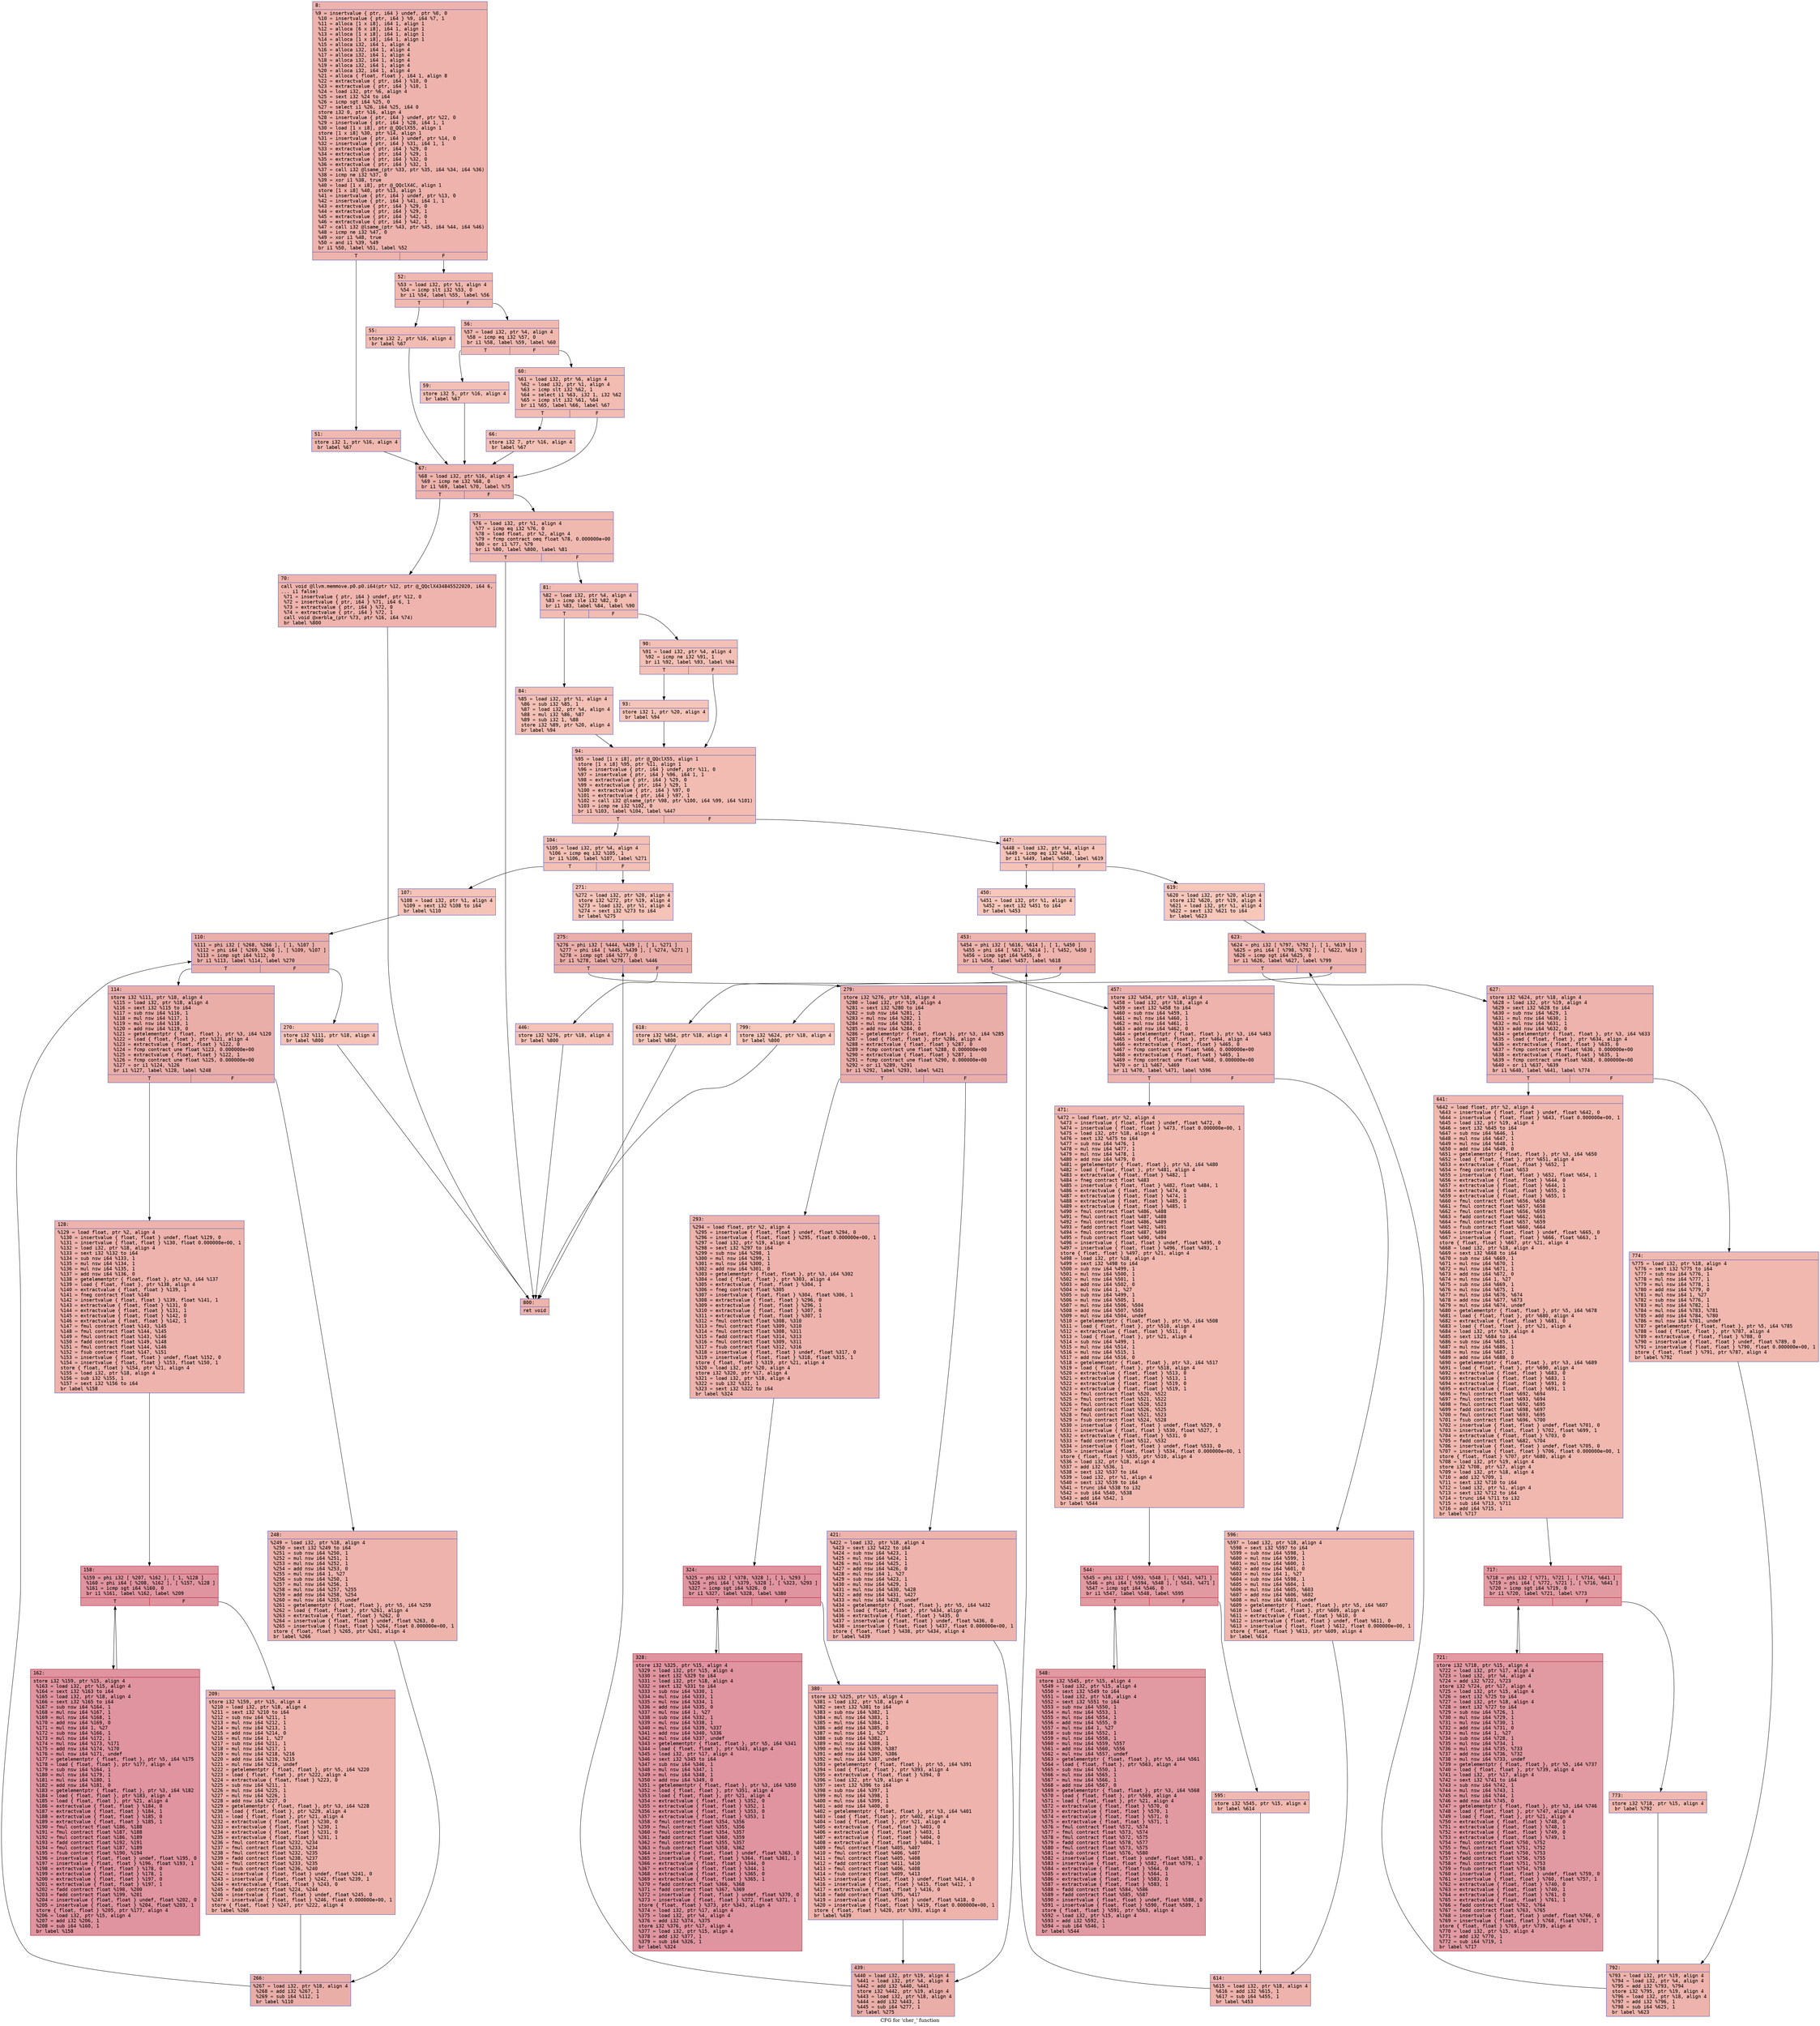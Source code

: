 digraph "CFG for 'cher_' function" {
	label="CFG for 'cher_' function";

	Node0x55ee0fc4d0d0 [shape=record,color="#3d50c3ff", style=filled, fillcolor="#d6524470" fontname="Courier",label="{8:\l|  %9 = insertvalue \{ ptr, i64 \} undef, ptr %0, 0\l  %10 = insertvalue \{ ptr, i64 \} %9, i64 %7, 1\l  %11 = alloca [1 x i8], i64 1, align 1\l  %12 = alloca [6 x i8], i64 1, align 1\l  %13 = alloca [1 x i8], i64 1, align 1\l  %14 = alloca [1 x i8], i64 1, align 1\l  %15 = alloca i32, i64 1, align 4\l  %16 = alloca i32, i64 1, align 4\l  %17 = alloca i32, i64 1, align 4\l  %18 = alloca i32, i64 1, align 4\l  %19 = alloca i32, i64 1, align 4\l  %20 = alloca i32, i64 1, align 4\l  %21 = alloca \{ float, float \}, i64 1, align 8\l  %22 = extractvalue \{ ptr, i64 \} %10, 0\l  %23 = extractvalue \{ ptr, i64 \} %10, 1\l  %24 = load i32, ptr %6, align 4\l  %25 = sext i32 %24 to i64\l  %26 = icmp sgt i64 %25, 0\l  %27 = select i1 %26, i64 %25, i64 0\l  store i32 0, ptr %16, align 4\l  %28 = insertvalue \{ ptr, i64 \} undef, ptr %22, 0\l  %29 = insertvalue \{ ptr, i64 \} %28, i64 1, 1\l  %30 = load [1 x i8], ptr @_QQclX55, align 1\l  store [1 x i8] %30, ptr %14, align 1\l  %31 = insertvalue \{ ptr, i64 \} undef, ptr %14, 0\l  %32 = insertvalue \{ ptr, i64 \} %31, i64 1, 1\l  %33 = extractvalue \{ ptr, i64 \} %29, 0\l  %34 = extractvalue \{ ptr, i64 \} %29, 1\l  %35 = extractvalue \{ ptr, i64 \} %32, 0\l  %36 = extractvalue \{ ptr, i64 \} %32, 1\l  %37 = call i32 @lsame_(ptr %33, ptr %35, i64 %34, i64 %36)\l  %38 = icmp ne i32 %37, 0\l  %39 = xor i1 %38, true\l  %40 = load [1 x i8], ptr @_QQclX4C, align 1\l  store [1 x i8] %40, ptr %13, align 1\l  %41 = insertvalue \{ ptr, i64 \} undef, ptr %13, 0\l  %42 = insertvalue \{ ptr, i64 \} %41, i64 1, 1\l  %43 = extractvalue \{ ptr, i64 \} %29, 0\l  %44 = extractvalue \{ ptr, i64 \} %29, 1\l  %45 = extractvalue \{ ptr, i64 \} %42, 0\l  %46 = extractvalue \{ ptr, i64 \} %42, 1\l  %47 = call i32 @lsame_(ptr %43, ptr %45, i64 %44, i64 %46)\l  %48 = icmp ne i32 %47, 0\l  %49 = xor i1 %48, true\l  %50 = and i1 %39, %49\l  br i1 %50, label %51, label %52\l|{<s0>T|<s1>F}}"];
	Node0x55ee0fc4d0d0:s0 -> Node0x55ee0fc4f610[tooltip="8 -> 51\nProbability 50.00%" ];
	Node0x55ee0fc4d0d0:s1 -> Node0x55ee0fc4f660[tooltip="8 -> 52\nProbability 50.00%" ];
	Node0x55ee0fc4f610 [shape=record,color="#3d50c3ff", style=filled, fillcolor="#dc5d4a70" fontname="Courier",label="{51:\l|  store i32 1, ptr %16, align 4\l  br label %67\l}"];
	Node0x55ee0fc4f610 -> Node0x55ee0fc4f800[tooltip="51 -> 67\nProbability 100.00%" ];
	Node0x55ee0fc4f660 [shape=record,color="#3d50c3ff", style=filled, fillcolor="#dc5d4a70" fontname="Courier",label="{52:\l|  %53 = load i32, ptr %1, align 4\l  %54 = icmp slt i32 %53, 0\l  br i1 %54, label %55, label %56\l|{<s0>T|<s1>F}}"];
	Node0x55ee0fc4f660:s0 -> Node0x55ee0fc4f9d0[tooltip="52 -> 55\nProbability 37.50%" ];
	Node0x55ee0fc4f660:s1 -> Node0x55ee0fc4fa20[tooltip="52 -> 56\nProbability 62.50%" ];
	Node0x55ee0fc4f9d0 [shape=record,color="#3d50c3ff", style=filled, fillcolor="#e1675170" fontname="Courier",label="{55:\l|  store i32 2, ptr %16, align 4\l  br label %67\l}"];
	Node0x55ee0fc4f9d0 -> Node0x55ee0fc4f800[tooltip="55 -> 67\nProbability 100.00%" ];
	Node0x55ee0fc4fa20 [shape=record,color="#3d50c3ff", style=filled, fillcolor="#de614d70" fontname="Courier",label="{56:\l|  %57 = load i32, ptr %4, align 4\l  %58 = icmp eq i32 %57, 0\l  br i1 %58, label %59, label %60\l|{<s0>T|<s1>F}}"];
	Node0x55ee0fc4fa20:s0 -> Node0x55ee0fc4fd40[tooltip="56 -> 59\nProbability 37.50%" ];
	Node0x55ee0fc4fa20:s1 -> Node0x55ee0fc4fd90[tooltip="56 -> 60\nProbability 62.50%" ];
	Node0x55ee0fc4fd40 [shape=record,color="#3d50c3ff", style=filled, fillcolor="#e5705870" fontname="Courier",label="{59:\l|  store i32 5, ptr %16, align 4\l  br label %67\l}"];
	Node0x55ee0fc4fd40 -> Node0x55ee0fc4f800[tooltip="59 -> 67\nProbability 100.00%" ];
	Node0x55ee0fc4fd90 [shape=record,color="#3d50c3ff", style=filled, fillcolor="#e1675170" fontname="Courier",label="{60:\l|  %61 = load i32, ptr %6, align 4\l  %62 = load i32, ptr %1, align 4\l  %63 = icmp slt i32 %62, 1\l  %64 = select i1 %63, i32 1, i32 %62\l  %65 = icmp slt i32 %61, %64\l  br i1 %65, label %66, label %67\l|{<s0>T|<s1>F}}"];
	Node0x55ee0fc4fd90:s0 -> Node0x55ee0fc50270[tooltip="60 -> 66\nProbability 50.00%" ];
	Node0x55ee0fc4fd90:s1 -> Node0x55ee0fc4f800[tooltip="60 -> 67\nProbability 50.00%" ];
	Node0x55ee0fc50270 [shape=record,color="#3d50c3ff", style=filled, fillcolor="#e5705870" fontname="Courier",label="{66:\l|  store i32 7, ptr %16, align 4\l  br label %67\l}"];
	Node0x55ee0fc50270 -> Node0x55ee0fc4f800[tooltip="66 -> 67\nProbability 100.00%" ];
	Node0x55ee0fc4f800 [shape=record,color="#3d50c3ff", style=filled, fillcolor="#d6524470" fontname="Courier",label="{67:\l|  %68 = load i32, ptr %16, align 4\l  %69 = icmp ne i32 %68, 0\l  br i1 %69, label %70, label %75\l|{<s0>T|<s1>F}}"];
	Node0x55ee0fc4f800:s0 -> Node0x55ee0fc50590[tooltip="67 -> 70\nProbability 62.50%" ];
	Node0x55ee0fc4f800:s1 -> Node0x55ee0fc505e0[tooltip="67 -> 75\nProbability 37.50%" ];
	Node0x55ee0fc50590 [shape=record,color="#3d50c3ff", style=filled, fillcolor="#d8564670" fontname="Courier",label="{70:\l|  call void @llvm.memmove.p0.p0.i64(ptr %12, ptr @_QQclX434845522020, i64 6,\l... i1 false)\l  %71 = insertvalue \{ ptr, i64 \} undef, ptr %12, 0\l  %72 = insertvalue \{ ptr, i64 \} %71, i64 6, 1\l  %73 = extractvalue \{ ptr, i64 \} %72, 0\l  %74 = extractvalue \{ ptr, i64 \} %72, 1\l  call void @xerbla_(ptr %73, ptr %16, i64 %74)\l  br label %800\l}"];
	Node0x55ee0fc50590 -> Node0x55ee0fc50be0[tooltip="70 -> 800\nProbability 100.00%" ];
	Node0x55ee0fc505e0 [shape=record,color="#3d50c3ff", style=filled, fillcolor="#de614d70" fontname="Courier",label="{75:\l|  %76 = load i32, ptr %1, align 4\l  %77 = icmp eq i32 %76, 0\l  %78 = load float, ptr %2, align 4\l  %79 = fcmp contract oeq float %78, 0.000000e+00\l  %80 = or i1 %77, %79\l  br i1 %80, label %800, label %81\l|{<s0>T|<s1>F}}"];
	Node0x55ee0fc505e0:s0 -> Node0x55ee0fc50be0[tooltip="75 -> 800\nProbability 50.00%" ];
	Node0x55ee0fc505e0:s1 -> Node0x55ee0fc50f50[tooltip="75 -> 81\nProbability 50.00%" ];
	Node0x55ee0fc50f50 [shape=record,color="#3d50c3ff", style=filled, fillcolor="#e1675170" fontname="Courier",label="{81:\l|  %82 = load i32, ptr %4, align 4\l  %83 = icmp sle i32 %82, 0\l  br i1 %83, label %84, label %90\l|{<s0>T|<s1>F}}"];
	Node0x55ee0fc50f50:s0 -> Node0x55ee0fc51160[tooltip="81 -> 84\nProbability 50.00%" ];
	Node0x55ee0fc50f50:s1 -> Node0x55ee0fc511b0[tooltip="81 -> 90\nProbability 50.00%" ];
	Node0x55ee0fc51160 [shape=record,color="#3d50c3ff", style=filled, fillcolor="#e5705870" fontname="Courier",label="{84:\l|  %85 = load i32, ptr %1, align 4\l  %86 = sub i32 %85, 1\l  %87 = load i32, ptr %4, align 4\l  %88 = mul i32 %86, %87\l  %89 = sub i32 1, %88\l  store i32 %89, ptr %20, align 4\l  br label %94\l}"];
	Node0x55ee0fc51160 -> Node0x55ee0fc51600[tooltip="84 -> 94\nProbability 100.00%" ];
	Node0x55ee0fc511b0 [shape=record,color="#3d50c3ff", style=filled, fillcolor="#e5705870" fontname="Courier",label="{90:\l|  %91 = load i32, ptr %4, align 4\l  %92 = icmp ne i32 %91, 1\l  br i1 %92, label %93, label %94\l|{<s0>T|<s1>F}}"];
	Node0x55ee0fc511b0:s0 -> Node0x55ee0fc517d0[tooltip="90 -> 93\nProbability 50.00%" ];
	Node0x55ee0fc511b0:s1 -> Node0x55ee0fc51600[tooltip="90 -> 94\nProbability 50.00%" ];
	Node0x55ee0fc517d0 [shape=record,color="#3d50c3ff", style=filled, fillcolor="#e97a5f70" fontname="Courier",label="{93:\l|  store i32 1, ptr %20, align 4\l  br label %94\l}"];
	Node0x55ee0fc517d0 -> Node0x55ee0fc51600[tooltip="93 -> 94\nProbability 100.00%" ];
	Node0x55ee0fc51600 [shape=record,color="#3d50c3ff", style=filled, fillcolor="#e1675170" fontname="Courier",label="{94:\l|  %95 = load [1 x i8], ptr @_QQclX55, align 1\l  store [1 x i8] %95, ptr %11, align 1\l  %96 = insertvalue \{ ptr, i64 \} undef, ptr %11, 0\l  %97 = insertvalue \{ ptr, i64 \} %96, i64 1, 1\l  %98 = extractvalue \{ ptr, i64 \} %29, 0\l  %99 = extractvalue \{ ptr, i64 \} %29, 1\l  %100 = extractvalue \{ ptr, i64 \} %97, 0\l  %101 = extractvalue \{ ptr, i64 \} %97, 1\l  %102 = call i32 @lsame_(ptr %98, ptr %100, i64 %99, i64 %101)\l  %103 = icmp ne i32 %102, 0\l  br i1 %103, label %104, label %447\l|{<s0>T|<s1>F}}"];
	Node0x55ee0fc51600:s0 -> Node0x55ee0fc4f270[tooltip="94 -> 104\nProbability 62.50%" ];
	Node0x55ee0fc51600:s1 -> Node0x55ee0fc4f2c0[tooltip="94 -> 447\nProbability 37.50%" ];
	Node0x55ee0fc4f270 [shape=record,color="#3d50c3ff", style=filled, fillcolor="#e5705870" fontname="Courier",label="{104:\l|  %105 = load i32, ptr %4, align 4\l  %106 = icmp eq i32 %105, 1\l  br i1 %106, label %107, label %271\l|{<s0>T|<s1>F}}"];
	Node0x55ee0fc4f270:s0 -> Node0x55ee0fc52b00[tooltip="104 -> 107\nProbability 50.00%" ];
	Node0x55ee0fc4f270:s1 -> Node0x55ee0fc52b50[tooltip="104 -> 271\nProbability 50.00%" ];
	Node0x55ee0fc52b00 [shape=record,color="#3d50c3ff", style=filled, fillcolor="#e8765c70" fontname="Courier",label="{107:\l|  %108 = load i32, ptr %1, align 4\l  %109 = sext i32 %108 to i64\l  br label %110\l}"];
	Node0x55ee0fc52b00 -> Node0x55ee0fc52d40[tooltip="107 -> 110\nProbability 100.00%" ];
	Node0x55ee0fc52d40 [shape=record,color="#3d50c3ff", style=filled, fillcolor="#d0473d70" fontname="Courier",label="{110:\l|  %111 = phi i32 [ %268, %266 ], [ 1, %107 ]\l  %112 = phi i64 [ %269, %266 ], [ %109, %107 ]\l  %113 = icmp sgt i64 %112, 0\l  br i1 %113, label %114, label %270\l|{<s0>T|<s1>F}}"];
	Node0x55ee0fc52d40:s0 -> Node0x55ee0fc53060[tooltip="110 -> 114\nProbability 96.88%" ];
	Node0x55ee0fc52d40:s1 -> Node0x55ee0fc530b0[tooltip="110 -> 270\nProbability 3.12%" ];
	Node0x55ee0fc53060 [shape=record,color="#3d50c3ff", style=filled, fillcolor="#d0473d70" fontname="Courier",label="{114:\l|  store i32 %111, ptr %18, align 4\l  %115 = load i32, ptr %18, align 4\l  %116 = sext i32 %115 to i64\l  %117 = sub nsw i64 %116, 1\l  %118 = mul nsw i64 %117, 1\l  %119 = mul nsw i64 %118, 1\l  %120 = add nsw i64 %119, 0\l  %121 = getelementptr \{ float, float \}, ptr %3, i64 %120\l  %122 = load \{ float, float \}, ptr %121, align 4\l  %123 = extractvalue \{ float, float \} %122, 0\l  %124 = fcmp contract une float %123, 0.000000e+00\l  %125 = extractvalue \{ float, float \} %122, 1\l  %126 = fcmp contract une float %125, 0.000000e+00\l  %127 = or i1 %124, %126\l  br i1 %127, label %128, label %248\l|{<s0>T|<s1>F}}"];
	Node0x55ee0fc53060:s0 -> Node0x55ee0fc53970[tooltip="114 -> 128\nProbability 50.00%" ];
	Node0x55ee0fc53060:s1 -> Node0x55ee0fc539c0[tooltip="114 -> 248\nProbability 50.00%" ];
	Node0x55ee0fc53970 [shape=record,color="#3d50c3ff", style=filled, fillcolor="#d6524470" fontname="Courier",label="{128:\l|  %129 = load float, ptr %2, align 4\l  %130 = insertvalue \{ float, float \} undef, float %129, 0\l  %131 = insertvalue \{ float, float \} %130, float 0.000000e+00, 1\l  %132 = load i32, ptr %18, align 4\l  %133 = sext i32 %132 to i64\l  %134 = sub nsw i64 %133, 1\l  %135 = mul nsw i64 %134, 1\l  %136 = mul nsw i64 %135, 1\l  %137 = add nsw i64 %136, 0\l  %138 = getelementptr \{ float, float \}, ptr %3, i64 %137\l  %139 = load \{ float, float \}, ptr %138, align 4\l  %140 = extractvalue \{ float, float \} %139, 1\l  %141 = fneg contract float %140\l  %142 = insertvalue \{ float, float \} %139, float %141, 1\l  %143 = extractvalue \{ float, float \} %131, 0\l  %144 = extractvalue \{ float, float \} %131, 1\l  %145 = extractvalue \{ float, float \} %142, 0\l  %146 = extractvalue \{ float, float \} %142, 1\l  %147 = fmul contract float %143, %145\l  %148 = fmul contract float %144, %145\l  %149 = fmul contract float %143, %146\l  %150 = fadd contract float %149, %148\l  %151 = fmul contract float %144, %146\l  %152 = fsub contract float %147, %151\l  %153 = insertvalue \{ float, float \} undef, float %152, 0\l  %154 = insertvalue \{ float, float \} %153, float %150, 1\l  store \{ float, float \} %154, ptr %21, align 4\l  %155 = load i32, ptr %18, align 4\l  %156 = sub i32 %155, 1\l  %157 = sext i32 %156 to i64\l  br label %158\l}"];
	Node0x55ee0fc53970 -> Node0x55ee0fc54bc0[tooltip="128 -> 158\nProbability 100.00%" ];
	Node0x55ee0fc54bc0 [shape=record,color="#b70d28ff", style=filled, fillcolor="#b70d2870" fontname="Courier",label="{158:\l|  %159 = phi i32 [ %207, %162 ], [ 1, %128 ]\l  %160 = phi i64 [ %208, %162 ], [ %157, %128 ]\l  %161 = icmp sgt i64 %160, 0\l  br i1 %161, label %162, label %209\l|{<s0>T|<s1>F}}"];
	Node0x55ee0fc54bc0:s0 -> Node0x55ee0fc54c80[tooltip="158 -> 162\nProbability 96.88%" ];
	Node0x55ee0fc54bc0:s1 -> Node0x55ee0fc54ee0[tooltip="158 -> 209\nProbability 3.12%" ];
	Node0x55ee0fc54c80 [shape=record,color="#b70d28ff", style=filled, fillcolor="#b70d2870" fontname="Courier",label="{162:\l|  store i32 %159, ptr %15, align 4\l  %163 = load i32, ptr %15, align 4\l  %164 = sext i32 %163 to i64\l  %165 = load i32, ptr %18, align 4\l  %166 = sext i32 %165 to i64\l  %167 = sub nsw i64 %164, 1\l  %168 = mul nsw i64 %167, 1\l  %169 = mul nsw i64 %168, 1\l  %170 = add nsw i64 %169, 0\l  %171 = mul nsw i64 1, %27\l  %172 = sub nsw i64 %166, 1\l  %173 = mul nsw i64 %172, 1\l  %174 = mul nsw i64 %173, %171\l  %175 = add nsw i64 %174, %170\l  %176 = mul nsw i64 %171, undef\l  %177 = getelementptr \{ float, float \}, ptr %5, i64 %175\l  %178 = load \{ float, float \}, ptr %177, align 4\l  %179 = sub nsw i64 %164, 1\l  %180 = mul nsw i64 %179, 1\l  %181 = mul nsw i64 %180, 1\l  %182 = add nsw i64 %181, 0\l  %183 = getelementptr \{ float, float \}, ptr %3, i64 %182\l  %184 = load \{ float, float \}, ptr %183, align 4\l  %185 = load \{ float, float \}, ptr %21, align 4\l  %186 = extractvalue \{ float, float \} %184, 0\l  %187 = extractvalue \{ float, float \} %184, 1\l  %188 = extractvalue \{ float, float \} %185, 0\l  %189 = extractvalue \{ float, float \} %185, 1\l  %190 = fmul contract float %186, %188\l  %191 = fmul contract float %187, %188\l  %192 = fmul contract float %186, %189\l  %193 = fadd contract float %192, %191\l  %194 = fmul contract float %187, %189\l  %195 = fsub contract float %190, %194\l  %196 = insertvalue \{ float, float \} undef, float %195, 0\l  %197 = insertvalue \{ float, float \} %196, float %193, 1\l  %198 = extractvalue \{ float, float \} %178, 0\l  %199 = extractvalue \{ float, float \} %178, 1\l  %200 = extractvalue \{ float, float \} %197, 0\l  %201 = extractvalue \{ float, float \} %197, 1\l  %202 = fadd contract float %198, %200\l  %203 = fadd contract float %199, %201\l  %204 = insertvalue \{ float, float \} undef, float %202, 0\l  %205 = insertvalue \{ float, float \} %204, float %203, 1\l  store \{ float, float \} %205, ptr %177, align 4\l  %206 = load i32, ptr %15, align 4\l  %207 = add i32 %206, 1\l  %208 = sub i64 %160, 1\l  br label %158\l}"];
	Node0x55ee0fc54c80 -> Node0x55ee0fc54bc0[tooltip="162 -> 158\nProbability 100.00%" ];
	Node0x55ee0fc54ee0 [shape=record,color="#3d50c3ff", style=filled, fillcolor="#d6524470" fontname="Courier",label="{209:\l|  store i32 %159, ptr %15, align 4\l  %210 = load i32, ptr %18, align 4\l  %211 = sext i32 %210 to i64\l  %212 = sub nsw i64 %211, 1\l  %213 = mul nsw i64 %212, 1\l  %214 = mul nsw i64 %213, 1\l  %215 = add nsw i64 %214, 0\l  %216 = mul nsw i64 1, %27\l  %217 = sub nsw i64 %211, 1\l  %218 = mul nsw i64 %217, 1\l  %219 = mul nsw i64 %218, %216\l  %220 = add nsw i64 %219, %215\l  %221 = mul nsw i64 %216, undef\l  %222 = getelementptr \{ float, float \}, ptr %5, i64 %220\l  %223 = load \{ float, float \}, ptr %222, align 4\l  %224 = extractvalue \{ float, float \} %223, 0\l  %225 = sub nsw i64 %211, 1\l  %226 = mul nsw i64 %225, 1\l  %227 = mul nsw i64 %226, 1\l  %228 = add nsw i64 %227, 0\l  %229 = getelementptr \{ float, float \}, ptr %3, i64 %228\l  %230 = load \{ float, float \}, ptr %229, align 4\l  %231 = load \{ float, float \}, ptr %21, align 4\l  %232 = extractvalue \{ float, float \} %230, 0\l  %233 = extractvalue \{ float, float \} %230, 1\l  %234 = extractvalue \{ float, float \} %231, 0\l  %235 = extractvalue \{ float, float \} %231, 1\l  %236 = fmul contract float %232, %234\l  %237 = fmul contract float %233, %234\l  %238 = fmul contract float %232, %235\l  %239 = fadd contract float %238, %237\l  %240 = fmul contract float %233, %235\l  %241 = fsub contract float %236, %240\l  %242 = insertvalue \{ float, float \} undef, float %241, 0\l  %243 = insertvalue \{ float, float \} %242, float %239, 1\l  %244 = extractvalue \{ float, float \} %243, 0\l  %245 = fadd contract float %224, %244\l  %246 = insertvalue \{ float, float \} undef, float %245, 0\l  %247 = insertvalue \{ float, float \} %246, float 0.000000e+00, 1\l  store \{ float, float \} %247, ptr %222, align 4\l  br label %266\l}"];
	Node0x55ee0fc54ee0 -> Node0x55ee0fc52e00[tooltip="209 -> 266\nProbability 100.00%" ];
	Node0x55ee0fc539c0 [shape=record,color="#3d50c3ff", style=filled, fillcolor="#d6524470" fontname="Courier",label="{248:\l|  %249 = load i32, ptr %18, align 4\l  %250 = sext i32 %249 to i64\l  %251 = sub nsw i64 %250, 1\l  %252 = mul nsw i64 %251, 1\l  %253 = mul nsw i64 %252, 1\l  %254 = add nsw i64 %253, 0\l  %255 = mul nsw i64 1, %27\l  %256 = sub nsw i64 %250, 1\l  %257 = mul nsw i64 %256, 1\l  %258 = mul nsw i64 %257, %255\l  %259 = add nsw i64 %258, %254\l  %260 = mul nsw i64 %255, undef\l  %261 = getelementptr \{ float, float \}, ptr %5, i64 %259\l  %262 = load \{ float, float \}, ptr %261, align 4\l  %263 = extractvalue \{ float, float \} %262, 0\l  %264 = insertvalue \{ float, float \} undef, float %263, 0\l  %265 = insertvalue \{ float, float \} %264, float 0.000000e+00, 1\l  store \{ float, float \} %265, ptr %261, align 4\l  br label %266\l}"];
	Node0x55ee0fc539c0 -> Node0x55ee0fc52e00[tooltip="248 -> 266\nProbability 100.00%" ];
	Node0x55ee0fc52e00 [shape=record,color="#3d50c3ff", style=filled, fillcolor="#d0473d70" fontname="Courier",label="{266:\l|  %267 = load i32, ptr %18, align 4\l  %268 = add i32 %267, 1\l  %269 = sub i64 %112, 1\l  br label %110\l}"];
	Node0x55ee0fc52e00 -> Node0x55ee0fc52d40[tooltip="266 -> 110\nProbability 100.00%" ];
	Node0x55ee0fc530b0 [shape=record,color="#3d50c3ff", style=filled, fillcolor="#e8765c70" fontname="Courier",label="{270:\l|  store i32 %111, ptr %18, align 4\l  br label %800\l}"];
	Node0x55ee0fc530b0 -> Node0x55ee0fc50be0[tooltip="270 -> 800\nProbability 100.00%" ];
	Node0x55ee0fc52b50 [shape=record,color="#3d50c3ff", style=filled, fillcolor="#e8765c70" fontname="Courier",label="{271:\l|  %272 = load i32, ptr %20, align 4\l  store i32 %272, ptr %19, align 4\l  %273 = load i32, ptr %1, align 4\l  %274 = sext i32 %273 to i64\l  br label %275\l}"];
	Node0x55ee0fc52b50 -> Node0x55ee0fc5a2b0[tooltip="271 -> 275\nProbability 100.00%" ];
	Node0x55ee0fc5a2b0 [shape=record,color="#3d50c3ff", style=filled, fillcolor="#d0473d70" fontname="Courier",label="{275:\l|  %276 = phi i32 [ %444, %439 ], [ 1, %271 ]\l  %277 = phi i64 [ %445, %439 ], [ %274, %271 ]\l  %278 = icmp sgt i64 %277, 0\l  br i1 %278, label %279, label %446\l|{<s0>T|<s1>F}}"];
	Node0x55ee0fc5a2b0:s0 -> Node0x55ee0fc5a5d0[tooltip="275 -> 279\nProbability 96.88%" ];
	Node0x55ee0fc5a2b0:s1 -> Node0x55ee0fc5a620[tooltip="275 -> 446\nProbability 3.12%" ];
	Node0x55ee0fc5a5d0 [shape=record,color="#3d50c3ff", style=filled, fillcolor="#d0473d70" fontname="Courier",label="{279:\l|  store i32 %276, ptr %18, align 4\l  %280 = load i32, ptr %19, align 4\l  %281 = sext i32 %280 to i64\l  %282 = sub nsw i64 %281, 1\l  %283 = mul nsw i64 %282, 1\l  %284 = mul nsw i64 %283, 1\l  %285 = add nsw i64 %284, 0\l  %286 = getelementptr \{ float, float \}, ptr %3, i64 %285\l  %287 = load \{ float, float \}, ptr %286, align 4\l  %288 = extractvalue \{ float, float \} %287, 0\l  %289 = fcmp contract une float %288, 0.000000e+00\l  %290 = extractvalue \{ float, float \} %287, 1\l  %291 = fcmp contract une float %290, 0.000000e+00\l  %292 = or i1 %289, %291\l  br i1 %292, label %293, label %421\l|{<s0>T|<s1>F}}"];
	Node0x55ee0fc5a5d0:s0 -> Node0x55ee0fc5aee0[tooltip="279 -> 293\nProbability 50.00%" ];
	Node0x55ee0fc5a5d0:s1 -> Node0x55ee0fc5af30[tooltip="279 -> 421\nProbability 50.00%" ];
	Node0x55ee0fc5aee0 [shape=record,color="#3d50c3ff", style=filled, fillcolor="#d6524470" fontname="Courier",label="{293:\l|  %294 = load float, ptr %2, align 4\l  %295 = insertvalue \{ float, float \} undef, float %294, 0\l  %296 = insertvalue \{ float, float \} %295, float 0.000000e+00, 1\l  %297 = load i32, ptr %19, align 4\l  %298 = sext i32 %297 to i64\l  %299 = sub nsw i64 %298, 1\l  %300 = mul nsw i64 %299, 1\l  %301 = mul nsw i64 %300, 1\l  %302 = add nsw i64 %301, 0\l  %303 = getelementptr \{ float, float \}, ptr %3, i64 %302\l  %304 = load \{ float, float \}, ptr %303, align 4\l  %305 = extractvalue \{ float, float \} %304, 1\l  %306 = fneg contract float %305\l  %307 = insertvalue \{ float, float \} %304, float %306, 1\l  %308 = extractvalue \{ float, float \} %296, 0\l  %309 = extractvalue \{ float, float \} %296, 1\l  %310 = extractvalue \{ float, float \} %307, 0\l  %311 = extractvalue \{ float, float \} %307, 1\l  %312 = fmul contract float %308, %310\l  %313 = fmul contract float %309, %310\l  %314 = fmul contract float %308, %311\l  %315 = fadd contract float %314, %313\l  %316 = fmul contract float %309, %311\l  %317 = fsub contract float %312, %316\l  %318 = insertvalue \{ float, float \} undef, float %317, 0\l  %319 = insertvalue \{ float, float \} %318, float %315, 1\l  store \{ float, float \} %319, ptr %21, align 4\l  %320 = load i32, ptr %20, align 4\l  store i32 %320, ptr %17, align 4\l  %321 = load i32, ptr %18, align 4\l  %322 = sub i32 %321, 1\l  %323 = sext i32 %322 to i64\l  br label %324\l}"];
	Node0x55ee0fc5aee0 -> Node0x55ee0fc5c250[tooltip="293 -> 324\nProbability 100.00%" ];
	Node0x55ee0fc5c250 [shape=record,color="#b70d28ff", style=filled, fillcolor="#b70d2870" fontname="Courier",label="{324:\l|  %325 = phi i32 [ %378, %328 ], [ 1, %293 ]\l  %326 = phi i64 [ %379, %328 ], [ %323, %293 ]\l  %327 = icmp sgt i64 %326, 0\l  br i1 %327, label %328, label %380\l|{<s0>T|<s1>F}}"];
	Node0x55ee0fc5c250:s0 -> Node0x55ee0fc5c310[tooltip="324 -> 328\nProbability 96.88%" ];
	Node0x55ee0fc5c250:s1 -> Node0x55ee0fc5c570[tooltip="324 -> 380\nProbability 3.12%" ];
	Node0x55ee0fc5c310 [shape=record,color="#b70d28ff", style=filled, fillcolor="#b70d2870" fontname="Courier",label="{328:\l|  store i32 %325, ptr %15, align 4\l  %329 = load i32, ptr %15, align 4\l  %330 = sext i32 %329 to i64\l  %331 = load i32, ptr %18, align 4\l  %332 = sext i32 %331 to i64\l  %333 = sub nsw i64 %330, 1\l  %334 = mul nsw i64 %333, 1\l  %335 = mul nsw i64 %334, 1\l  %336 = add nsw i64 %335, 0\l  %337 = mul nsw i64 1, %27\l  %338 = sub nsw i64 %332, 1\l  %339 = mul nsw i64 %338, 1\l  %340 = mul nsw i64 %339, %337\l  %341 = add nsw i64 %340, %336\l  %342 = mul nsw i64 %337, undef\l  %343 = getelementptr \{ float, float \}, ptr %5, i64 %341\l  %344 = load \{ float, float \}, ptr %343, align 4\l  %345 = load i32, ptr %17, align 4\l  %346 = sext i32 %345 to i64\l  %347 = sub nsw i64 %346, 1\l  %348 = mul nsw i64 %347, 1\l  %349 = mul nsw i64 %348, 1\l  %350 = add nsw i64 %349, 0\l  %351 = getelementptr \{ float, float \}, ptr %3, i64 %350\l  %352 = load \{ float, float \}, ptr %351, align 4\l  %353 = load \{ float, float \}, ptr %21, align 4\l  %354 = extractvalue \{ float, float \} %352, 0\l  %355 = extractvalue \{ float, float \} %352, 1\l  %356 = extractvalue \{ float, float \} %353, 0\l  %357 = extractvalue \{ float, float \} %353, 1\l  %358 = fmul contract float %354, %356\l  %359 = fmul contract float %355, %356\l  %360 = fmul contract float %354, %357\l  %361 = fadd contract float %360, %359\l  %362 = fmul contract float %355, %357\l  %363 = fsub contract float %358, %362\l  %364 = insertvalue \{ float, float \} undef, float %363, 0\l  %365 = insertvalue \{ float, float \} %364, float %361, 1\l  %366 = extractvalue \{ float, float \} %344, 0\l  %367 = extractvalue \{ float, float \} %344, 1\l  %368 = extractvalue \{ float, float \} %365, 0\l  %369 = extractvalue \{ float, float \} %365, 1\l  %370 = fadd contract float %366, %368\l  %371 = fadd contract float %367, %369\l  %372 = insertvalue \{ float, float \} undef, float %370, 0\l  %373 = insertvalue \{ float, float \} %372, float %371, 1\l  store \{ float, float \} %373, ptr %343, align 4\l  %374 = load i32, ptr %17, align 4\l  %375 = load i32, ptr %4, align 4\l  %376 = add i32 %374, %375\l  store i32 %376, ptr %17, align 4\l  %377 = load i32, ptr %15, align 4\l  %378 = add i32 %377, 1\l  %379 = sub i64 %326, 1\l  br label %324\l}"];
	Node0x55ee0fc5c310 -> Node0x55ee0fc5c250[tooltip="328 -> 324\nProbability 100.00%" ];
	Node0x55ee0fc5c570 [shape=record,color="#3d50c3ff", style=filled, fillcolor="#d6524470" fontname="Courier",label="{380:\l|  store i32 %325, ptr %15, align 4\l  %381 = load i32, ptr %18, align 4\l  %382 = sext i32 %381 to i64\l  %383 = sub nsw i64 %382, 1\l  %384 = mul nsw i64 %383, 1\l  %385 = mul nsw i64 %384, 1\l  %386 = add nsw i64 %385, 0\l  %387 = mul nsw i64 1, %27\l  %388 = sub nsw i64 %382, 1\l  %389 = mul nsw i64 %388, 1\l  %390 = mul nsw i64 %389, %387\l  %391 = add nsw i64 %390, %386\l  %392 = mul nsw i64 %387, undef\l  %393 = getelementptr \{ float, float \}, ptr %5, i64 %391\l  %394 = load \{ float, float \}, ptr %393, align 4\l  %395 = extractvalue \{ float, float \} %394, 0\l  %396 = load i32, ptr %19, align 4\l  %397 = sext i32 %396 to i64\l  %398 = sub nsw i64 %397, 1\l  %399 = mul nsw i64 %398, 1\l  %400 = mul nsw i64 %399, 1\l  %401 = add nsw i64 %400, 0\l  %402 = getelementptr \{ float, float \}, ptr %3, i64 %401\l  %403 = load \{ float, float \}, ptr %402, align 4\l  %404 = load \{ float, float \}, ptr %21, align 4\l  %405 = extractvalue \{ float, float \} %403, 0\l  %406 = extractvalue \{ float, float \} %403, 1\l  %407 = extractvalue \{ float, float \} %404, 0\l  %408 = extractvalue \{ float, float \} %404, 1\l  %409 = fmul contract float %405, %407\l  %410 = fmul contract float %406, %407\l  %411 = fmul contract float %405, %408\l  %412 = fadd contract float %411, %410\l  %413 = fmul contract float %406, %408\l  %414 = fsub contract float %409, %413\l  %415 = insertvalue \{ float, float \} undef, float %414, 0\l  %416 = insertvalue \{ float, float \} %415, float %412, 1\l  %417 = extractvalue \{ float, float \} %416, 0\l  %418 = fadd contract float %395, %417\l  %419 = insertvalue \{ float, float \} undef, float %418, 0\l  %420 = insertvalue \{ float, float \} %419, float 0.000000e+00, 1\l  store \{ float, float \} %420, ptr %393, align 4\l  br label %439\l}"];
	Node0x55ee0fc5c570 -> Node0x55ee0fc5a370[tooltip="380 -> 439\nProbability 100.00%" ];
	Node0x55ee0fc5af30 [shape=record,color="#3d50c3ff", style=filled, fillcolor="#d6524470" fontname="Courier",label="{421:\l|  %422 = load i32, ptr %18, align 4\l  %423 = sext i32 %422 to i64\l  %424 = sub nsw i64 %423, 1\l  %425 = mul nsw i64 %424, 1\l  %426 = mul nsw i64 %425, 1\l  %427 = add nsw i64 %426, 0\l  %428 = mul nsw i64 1, %27\l  %429 = sub nsw i64 %423, 1\l  %430 = mul nsw i64 %429, 1\l  %431 = mul nsw i64 %430, %428\l  %432 = add nsw i64 %431, %427\l  %433 = mul nsw i64 %428, undef\l  %434 = getelementptr \{ float, float \}, ptr %5, i64 %432\l  %435 = load \{ float, float \}, ptr %434, align 4\l  %436 = extractvalue \{ float, float \} %435, 0\l  %437 = insertvalue \{ float, float \} undef, float %436, 0\l  %438 = insertvalue \{ float, float \} %437, float 0.000000e+00, 1\l  store \{ float, float \} %438, ptr %434, align 4\l  br label %439\l}"];
	Node0x55ee0fc5af30 -> Node0x55ee0fc5a370[tooltip="421 -> 439\nProbability 100.00%" ];
	Node0x55ee0fc5a370 [shape=record,color="#3d50c3ff", style=filled, fillcolor="#d0473d70" fontname="Courier",label="{439:\l|  %440 = load i32, ptr %19, align 4\l  %441 = load i32, ptr %4, align 4\l  %442 = add i32 %440, %441\l  store i32 %442, ptr %19, align 4\l  %443 = load i32, ptr %18, align 4\l  %444 = add i32 %443, 1\l  %445 = sub i64 %277, 1\l  br label %275\l}"];
	Node0x55ee0fc5a370 -> Node0x55ee0fc5a2b0[tooltip="439 -> 275\nProbability 100.00%" ];
	Node0x55ee0fc5a620 [shape=record,color="#3d50c3ff", style=filled, fillcolor="#e8765c70" fontname="Courier",label="{446:\l|  store i32 %276, ptr %18, align 4\l  br label %800\l}"];
	Node0x55ee0fc5a620 -> Node0x55ee0fc50be0[tooltip="446 -> 800\nProbability 100.00%" ];
	Node0x55ee0fc4f2c0 [shape=record,color="#3d50c3ff", style=filled, fillcolor="#e8765c70" fontname="Courier",label="{447:\l|  %448 = load i32, ptr %4, align 4\l  %449 = icmp eq i32 %448, 1\l  br i1 %449, label %450, label %619\l|{<s0>T|<s1>F}}"];
	Node0x55ee0fc4f2c0:s0 -> Node0x55ee0fc58020[tooltip="447 -> 450\nProbability 50.00%" ];
	Node0x55ee0fc4f2c0:s1 -> Node0x55ee0fc6f7e0[tooltip="447 -> 619\nProbability 50.00%" ];
	Node0x55ee0fc58020 [shape=record,color="#3d50c3ff", style=filled, fillcolor="#ec7f6370" fontname="Courier",label="{450:\l|  %451 = load i32, ptr %1, align 4\l  %452 = sext i32 %451 to i64\l  br label %453\l}"];
	Node0x55ee0fc58020 -> Node0x55ee0fc6f9d0[tooltip="450 -> 453\nProbability 100.00%" ];
	Node0x55ee0fc6f9d0 [shape=record,color="#3d50c3ff", style=filled, fillcolor="#d6524470" fontname="Courier",label="{453:\l|  %454 = phi i32 [ %616, %614 ], [ 1, %450 ]\l  %455 = phi i64 [ %617, %614 ], [ %452, %450 ]\l  %456 = icmp sgt i64 %455, 0\l  br i1 %456, label %457, label %618\l|{<s0>T|<s1>F}}"];
	Node0x55ee0fc6f9d0:s0 -> Node0x55ee0fc6fcf0[tooltip="453 -> 457\nProbability 96.88%" ];
	Node0x55ee0fc6f9d0:s1 -> Node0x55ee0fc6fd40[tooltip="453 -> 618\nProbability 3.12%" ];
	Node0x55ee0fc6fcf0 [shape=record,color="#3d50c3ff", style=filled, fillcolor="#d6524470" fontname="Courier",label="{457:\l|  store i32 %454, ptr %18, align 4\l  %458 = load i32, ptr %18, align 4\l  %459 = sext i32 %458 to i64\l  %460 = sub nsw i64 %459, 1\l  %461 = mul nsw i64 %460, 1\l  %462 = mul nsw i64 %461, 1\l  %463 = add nsw i64 %462, 0\l  %464 = getelementptr \{ float, float \}, ptr %3, i64 %463\l  %465 = load \{ float, float \}, ptr %464, align 4\l  %466 = extractvalue \{ float, float \} %465, 0\l  %467 = fcmp contract une float %466, 0.000000e+00\l  %468 = extractvalue \{ float, float \} %465, 1\l  %469 = fcmp contract une float %468, 0.000000e+00\l  %470 = or i1 %467, %469\l  br i1 %470, label %471, label %596\l|{<s0>T|<s1>F}}"];
	Node0x55ee0fc6fcf0:s0 -> Node0x55ee0fc70600[tooltip="457 -> 471\nProbability 50.00%" ];
	Node0x55ee0fc6fcf0:s1 -> Node0x55ee0fc70650[tooltip="457 -> 596\nProbability 50.00%" ];
	Node0x55ee0fc70600 [shape=record,color="#3d50c3ff", style=filled, fillcolor="#dc5d4a70" fontname="Courier",label="{471:\l|  %472 = load float, ptr %2, align 4\l  %473 = insertvalue \{ float, float \} undef, float %472, 0\l  %474 = insertvalue \{ float, float \} %473, float 0.000000e+00, 1\l  %475 = load i32, ptr %18, align 4\l  %476 = sext i32 %475 to i64\l  %477 = sub nsw i64 %476, 1\l  %478 = mul nsw i64 %477, 1\l  %479 = mul nsw i64 %478, 1\l  %480 = add nsw i64 %479, 0\l  %481 = getelementptr \{ float, float \}, ptr %3, i64 %480\l  %482 = load \{ float, float \}, ptr %481, align 4\l  %483 = extractvalue \{ float, float \} %482, 1\l  %484 = fneg contract float %483\l  %485 = insertvalue \{ float, float \} %482, float %484, 1\l  %486 = extractvalue \{ float, float \} %474, 0\l  %487 = extractvalue \{ float, float \} %474, 1\l  %488 = extractvalue \{ float, float \} %485, 0\l  %489 = extractvalue \{ float, float \} %485, 1\l  %490 = fmul contract float %486, %488\l  %491 = fmul contract float %487, %488\l  %492 = fmul contract float %486, %489\l  %493 = fadd contract float %492, %491\l  %494 = fmul contract float %487, %489\l  %495 = fsub contract float %490, %494\l  %496 = insertvalue \{ float, float \} undef, float %495, 0\l  %497 = insertvalue \{ float, float \} %496, float %493, 1\l  store \{ float, float \} %497, ptr %21, align 4\l  %498 = load i32, ptr %18, align 4\l  %499 = sext i32 %498 to i64\l  %500 = sub nsw i64 %499, 1\l  %501 = mul nsw i64 %500, 1\l  %502 = mul nsw i64 %501, 1\l  %503 = add nsw i64 %502, 0\l  %504 = mul nsw i64 1, %27\l  %505 = sub nsw i64 %499, 1\l  %506 = mul nsw i64 %505, 1\l  %507 = mul nsw i64 %506, %504\l  %508 = add nsw i64 %507, %503\l  %509 = mul nsw i64 %504, undef\l  %510 = getelementptr \{ float, float \}, ptr %5, i64 %508\l  %511 = load \{ float, float \}, ptr %510, align 4\l  %512 = extractvalue \{ float, float \} %511, 0\l  %513 = load \{ float, float \}, ptr %21, align 4\l  %514 = sub nsw i64 %499, 1\l  %515 = mul nsw i64 %514, 1\l  %516 = mul nsw i64 %515, 1\l  %517 = add nsw i64 %516, 0\l  %518 = getelementptr \{ float, float \}, ptr %3, i64 %517\l  %519 = load \{ float, float \}, ptr %518, align 4\l  %520 = extractvalue \{ float, float \} %513, 0\l  %521 = extractvalue \{ float, float \} %513, 1\l  %522 = extractvalue \{ float, float \} %519, 0\l  %523 = extractvalue \{ float, float \} %519, 1\l  %524 = fmul contract float %520, %522\l  %525 = fmul contract float %521, %522\l  %526 = fmul contract float %520, %523\l  %527 = fadd contract float %526, %525\l  %528 = fmul contract float %521, %523\l  %529 = fsub contract float %524, %528\l  %530 = insertvalue \{ float, float \} undef, float %529, 0\l  %531 = insertvalue \{ float, float \} %530, float %527, 1\l  %532 = extractvalue \{ float, float \} %531, 0\l  %533 = fadd contract float %512, %532\l  %534 = insertvalue \{ float, float \} undef, float %533, 0\l  %535 = insertvalue \{ float, float \} %534, float 0.000000e+00, 1\l  store \{ float, float \} %535, ptr %510, align 4\l  %536 = load i32, ptr %18, align 4\l  %537 = add i32 %536, 1\l  %538 = sext i32 %537 to i64\l  %539 = load i32, ptr %1, align 4\l  %540 = sext i32 %539 to i64\l  %541 = trunc i64 %538 to i32\l  %542 = sub i64 %540, %538\l  %543 = add i64 %542, 1\l  br label %544\l}"];
	Node0x55ee0fc70600 -> Node0x55ee0fc73110[tooltip="471 -> 544\nProbability 100.00%" ];
	Node0x55ee0fc73110 [shape=record,color="#b70d28ff", style=filled, fillcolor="#bb1b2c70" fontname="Courier",label="{544:\l|  %545 = phi i32 [ %593, %548 ], [ %541, %471 ]\l  %546 = phi i64 [ %594, %548 ], [ %543, %471 ]\l  %547 = icmp sgt i64 %546, 0\l  br i1 %547, label %548, label %595\l|{<s0>T|<s1>F}}"];
	Node0x55ee0fc73110:s0 -> Node0x55ee0fc731d0[tooltip="544 -> 548\nProbability 96.88%" ];
	Node0x55ee0fc73110:s1 -> Node0x55ee0fc73430[tooltip="544 -> 595\nProbability 3.12%" ];
	Node0x55ee0fc731d0 [shape=record,color="#b70d28ff", style=filled, fillcolor="#bb1b2c70" fontname="Courier",label="{548:\l|  store i32 %545, ptr %15, align 4\l  %549 = load i32, ptr %15, align 4\l  %550 = sext i32 %549 to i64\l  %551 = load i32, ptr %18, align 4\l  %552 = sext i32 %551 to i64\l  %553 = sub nsw i64 %550, 1\l  %554 = mul nsw i64 %553, 1\l  %555 = mul nsw i64 %554, 1\l  %556 = add nsw i64 %555, 0\l  %557 = mul nsw i64 1, %27\l  %558 = sub nsw i64 %552, 1\l  %559 = mul nsw i64 %558, 1\l  %560 = mul nsw i64 %559, %557\l  %561 = add nsw i64 %560, %556\l  %562 = mul nsw i64 %557, undef\l  %563 = getelementptr \{ float, float \}, ptr %5, i64 %561\l  %564 = load \{ float, float \}, ptr %563, align 4\l  %565 = sub nsw i64 %550, 1\l  %566 = mul nsw i64 %565, 1\l  %567 = mul nsw i64 %566, 1\l  %568 = add nsw i64 %567, 0\l  %569 = getelementptr \{ float, float \}, ptr %3, i64 %568\l  %570 = load \{ float, float \}, ptr %569, align 4\l  %571 = load \{ float, float \}, ptr %21, align 4\l  %572 = extractvalue \{ float, float \} %570, 0\l  %573 = extractvalue \{ float, float \} %570, 1\l  %574 = extractvalue \{ float, float \} %571, 0\l  %575 = extractvalue \{ float, float \} %571, 1\l  %576 = fmul contract float %572, %574\l  %577 = fmul contract float %573, %574\l  %578 = fmul contract float %572, %575\l  %579 = fadd contract float %578, %577\l  %580 = fmul contract float %573, %575\l  %581 = fsub contract float %576, %580\l  %582 = insertvalue \{ float, float \} undef, float %581, 0\l  %583 = insertvalue \{ float, float \} %582, float %579, 1\l  %584 = extractvalue \{ float, float \} %564, 0\l  %585 = extractvalue \{ float, float \} %564, 1\l  %586 = extractvalue \{ float, float \} %583, 0\l  %587 = extractvalue \{ float, float \} %583, 1\l  %588 = fadd contract float %584, %586\l  %589 = fadd contract float %585, %587\l  %590 = insertvalue \{ float, float \} undef, float %588, 0\l  %591 = insertvalue \{ float, float \} %590, float %589, 1\l  store \{ float, float \} %591, ptr %563, align 4\l  %592 = load i32, ptr %15, align 4\l  %593 = add i32 %592, 1\l  %594 = sub i64 %546, 1\l  br label %544\l}"];
	Node0x55ee0fc731d0 -> Node0x55ee0fc73110[tooltip="548 -> 544\nProbability 100.00%" ];
	Node0x55ee0fc73430 [shape=record,color="#3d50c3ff", style=filled, fillcolor="#dc5d4a70" fontname="Courier",label="{595:\l|  store i32 %545, ptr %15, align 4\l  br label %614\l}"];
	Node0x55ee0fc73430 -> Node0x55ee0fc6fa90[tooltip="595 -> 614\nProbability 100.00%" ];
	Node0x55ee0fc70650 [shape=record,color="#3d50c3ff", style=filled, fillcolor="#dc5d4a70" fontname="Courier",label="{596:\l|  %597 = load i32, ptr %18, align 4\l  %598 = sext i32 %597 to i64\l  %599 = sub nsw i64 %598, 1\l  %600 = mul nsw i64 %599, 1\l  %601 = mul nsw i64 %600, 1\l  %602 = add nsw i64 %601, 0\l  %603 = mul nsw i64 1, %27\l  %604 = sub nsw i64 %598, 1\l  %605 = mul nsw i64 %604, 1\l  %606 = mul nsw i64 %605, %603\l  %607 = add nsw i64 %606, %602\l  %608 = mul nsw i64 %603, undef\l  %609 = getelementptr \{ float, float \}, ptr %5, i64 %607\l  %610 = load \{ float, float \}, ptr %609, align 4\l  %611 = extractvalue \{ float, float \} %610, 0\l  %612 = insertvalue \{ float, float \} undef, float %611, 0\l  %613 = insertvalue \{ float, float \} %612, float 0.000000e+00, 1\l  store \{ float, float \} %613, ptr %609, align 4\l  br label %614\l}"];
	Node0x55ee0fc70650 -> Node0x55ee0fc6fa90[tooltip="596 -> 614\nProbability 100.00%" ];
	Node0x55ee0fc6fa90 [shape=record,color="#3d50c3ff", style=filled, fillcolor="#d6524470" fontname="Courier",label="{614:\l|  %615 = load i32, ptr %18, align 4\l  %616 = add i32 %615, 1\l  %617 = sub i64 %455, 1\l  br label %453\l}"];
	Node0x55ee0fc6fa90 -> Node0x55ee0fc6f9d0[tooltip="614 -> 453\nProbability 100.00%" ];
	Node0x55ee0fc6fd40 [shape=record,color="#3d50c3ff", style=filled, fillcolor="#ec7f6370" fontname="Courier",label="{618:\l|  store i32 %454, ptr %18, align 4\l  br label %800\l}"];
	Node0x55ee0fc6fd40 -> Node0x55ee0fc50be0[tooltip="618 -> 800\nProbability 100.00%" ];
	Node0x55ee0fc6f7e0 [shape=record,color="#3d50c3ff", style=filled, fillcolor="#ec7f6370" fontname="Courier",label="{619:\l|  %620 = load i32, ptr %20, align 4\l  store i32 %620, ptr %19, align 4\l  %621 = load i32, ptr %1, align 4\l  %622 = sext i32 %621 to i64\l  br label %623\l}"];
	Node0x55ee0fc6f7e0 -> Node0x55ee0fc761b0[tooltip="619 -> 623\nProbability 100.00%" ];
	Node0x55ee0fc761b0 [shape=record,color="#3d50c3ff", style=filled, fillcolor="#d6524470" fontname="Courier",label="{623:\l|  %624 = phi i32 [ %797, %792 ], [ 1, %619 ]\l  %625 = phi i64 [ %798, %792 ], [ %622, %619 ]\l  %626 = icmp sgt i64 %625, 0\l  br i1 %626, label %627, label %799\l|{<s0>T|<s1>F}}"];
	Node0x55ee0fc761b0:s0 -> Node0x55ee0fc764d0[tooltip="623 -> 627\nProbability 96.88%" ];
	Node0x55ee0fc761b0:s1 -> Node0x55ee0fc76520[tooltip="623 -> 799\nProbability 3.12%" ];
	Node0x55ee0fc764d0 [shape=record,color="#3d50c3ff", style=filled, fillcolor="#d6524470" fontname="Courier",label="{627:\l|  store i32 %624, ptr %18, align 4\l  %628 = load i32, ptr %19, align 4\l  %629 = sext i32 %628 to i64\l  %630 = sub nsw i64 %629, 1\l  %631 = mul nsw i64 %630, 1\l  %632 = mul nsw i64 %631, 1\l  %633 = add nsw i64 %632, 0\l  %634 = getelementptr \{ float, float \}, ptr %3, i64 %633\l  %635 = load \{ float, float \}, ptr %634, align 4\l  %636 = extractvalue \{ float, float \} %635, 0\l  %637 = fcmp contract une float %636, 0.000000e+00\l  %638 = extractvalue \{ float, float \} %635, 1\l  %639 = fcmp contract une float %638, 0.000000e+00\l  %640 = or i1 %637, %639\l  br i1 %640, label %641, label %774\l|{<s0>T|<s1>F}}"];
	Node0x55ee0fc764d0:s0 -> Node0x55ee0fc76de0[tooltip="627 -> 641\nProbability 50.00%" ];
	Node0x55ee0fc764d0:s1 -> Node0x55ee0fc76e30[tooltip="627 -> 774\nProbability 50.00%" ];
	Node0x55ee0fc76de0 [shape=record,color="#3d50c3ff", style=filled, fillcolor="#dc5d4a70" fontname="Courier",label="{641:\l|  %642 = load float, ptr %2, align 4\l  %643 = insertvalue \{ float, float \} undef, float %642, 0\l  %644 = insertvalue \{ float, float \} %643, float 0.000000e+00, 1\l  %645 = load i32, ptr %19, align 4\l  %646 = sext i32 %645 to i64\l  %647 = sub nsw i64 %646, 1\l  %648 = mul nsw i64 %647, 1\l  %649 = mul nsw i64 %648, 1\l  %650 = add nsw i64 %649, 0\l  %651 = getelementptr \{ float, float \}, ptr %3, i64 %650\l  %652 = load \{ float, float \}, ptr %651, align 4\l  %653 = extractvalue \{ float, float \} %652, 1\l  %654 = fneg contract float %653\l  %655 = insertvalue \{ float, float \} %652, float %654, 1\l  %656 = extractvalue \{ float, float \} %644, 0\l  %657 = extractvalue \{ float, float \} %644, 1\l  %658 = extractvalue \{ float, float \} %655, 0\l  %659 = extractvalue \{ float, float \} %655, 1\l  %660 = fmul contract float %656, %658\l  %661 = fmul contract float %657, %658\l  %662 = fmul contract float %656, %659\l  %663 = fadd contract float %662, %661\l  %664 = fmul contract float %657, %659\l  %665 = fsub contract float %660, %664\l  %666 = insertvalue \{ float, float \} undef, float %665, 0\l  %667 = insertvalue \{ float, float \} %666, float %663, 1\l  store \{ float, float \} %667, ptr %21, align 4\l  %668 = load i32, ptr %18, align 4\l  %669 = sext i32 %668 to i64\l  %670 = sub nsw i64 %669, 1\l  %671 = mul nsw i64 %670, 1\l  %672 = mul nsw i64 %671, 1\l  %673 = add nsw i64 %672, 0\l  %674 = mul nsw i64 1, %27\l  %675 = sub nsw i64 %669, 1\l  %676 = mul nsw i64 %675, 1\l  %677 = mul nsw i64 %676, %674\l  %678 = add nsw i64 %677, %673\l  %679 = mul nsw i64 %674, undef\l  %680 = getelementptr \{ float, float \}, ptr %5, i64 %678\l  %681 = load \{ float, float \}, ptr %680, align 4\l  %682 = extractvalue \{ float, float \} %681, 0\l  %683 = load \{ float, float \}, ptr %21, align 4\l  %684 = load i32, ptr %19, align 4\l  %685 = sext i32 %684 to i64\l  %686 = sub nsw i64 %685, 1\l  %687 = mul nsw i64 %686, 1\l  %688 = mul nsw i64 %687, 1\l  %689 = add nsw i64 %688, 0\l  %690 = getelementptr \{ float, float \}, ptr %3, i64 %689\l  %691 = load \{ float, float \}, ptr %690, align 4\l  %692 = extractvalue \{ float, float \} %683, 0\l  %693 = extractvalue \{ float, float \} %683, 1\l  %694 = extractvalue \{ float, float \} %691, 0\l  %695 = extractvalue \{ float, float \} %691, 1\l  %696 = fmul contract float %692, %694\l  %697 = fmul contract float %693, %694\l  %698 = fmul contract float %692, %695\l  %699 = fadd contract float %698, %697\l  %700 = fmul contract float %693, %695\l  %701 = fsub contract float %696, %700\l  %702 = insertvalue \{ float, float \} undef, float %701, 0\l  %703 = insertvalue \{ float, float \} %702, float %699, 1\l  %704 = extractvalue \{ float, float \} %703, 0\l  %705 = fadd contract float %682, %704\l  %706 = insertvalue \{ float, float \} undef, float %705, 0\l  %707 = insertvalue \{ float, float \} %706, float 0.000000e+00, 1\l  store \{ float, float \} %707, ptr %680, align 4\l  %708 = load i32, ptr %19, align 4\l  store i32 %708, ptr %17, align 4\l  %709 = load i32, ptr %18, align 4\l  %710 = add i32 %709, 1\l  %711 = sext i32 %710 to i64\l  %712 = load i32, ptr %1, align 4\l  %713 = sext i32 %712 to i64\l  %714 = trunc i64 %711 to i32\l  %715 = sub i64 %713, %711\l  %716 = add i64 %715, 1\l  br label %717\l}"];
	Node0x55ee0fc76de0 -> Node0x55ee0fc79b00[tooltip="641 -> 717\nProbability 100.00%" ];
	Node0x55ee0fc79b00 [shape=record,color="#b70d28ff", style=filled, fillcolor="#bb1b2c70" fontname="Courier",label="{717:\l|  %718 = phi i32 [ %771, %721 ], [ %714, %641 ]\l  %719 = phi i64 [ %772, %721 ], [ %716, %641 ]\l  %720 = icmp sgt i64 %719, 0\l  br i1 %720, label %721, label %773\l|{<s0>T|<s1>F}}"];
	Node0x55ee0fc79b00:s0 -> Node0x55ee0fc79bc0[tooltip="717 -> 721\nProbability 96.88%" ];
	Node0x55ee0fc79b00:s1 -> Node0x55ee0fc79e20[tooltip="717 -> 773\nProbability 3.12%" ];
	Node0x55ee0fc79bc0 [shape=record,color="#b70d28ff", style=filled, fillcolor="#bb1b2c70" fontname="Courier",label="{721:\l|  store i32 %718, ptr %15, align 4\l  %722 = load i32, ptr %17, align 4\l  %723 = load i32, ptr %4, align 4\l  %724 = add i32 %722, %723\l  store i32 %724, ptr %17, align 4\l  %725 = load i32, ptr %15, align 4\l  %726 = sext i32 %725 to i64\l  %727 = load i32, ptr %18, align 4\l  %728 = sext i32 %727 to i64\l  %729 = sub nsw i64 %726, 1\l  %730 = mul nsw i64 %729, 1\l  %731 = mul nsw i64 %730, 1\l  %732 = add nsw i64 %731, 0\l  %733 = mul nsw i64 1, %27\l  %734 = sub nsw i64 %728, 1\l  %735 = mul nsw i64 %734, 1\l  %736 = mul nsw i64 %735, %733\l  %737 = add nsw i64 %736, %732\l  %738 = mul nsw i64 %733, undef\l  %739 = getelementptr \{ float, float \}, ptr %5, i64 %737\l  %740 = load \{ float, float \}, ptr %739, align 4\l  %741 = load i32, ptr %17, align 4\l  %742 = sext i32 %741 to i64\l  %743 = sub nsw i64 %742, 1\l  %744 = mul nsw i64 %743, 1\l  %745 = mul nsw i64 %744, 1\l  %746 = add nsw i64 %745, 0\l  %747 = getelementptr \{ float, float \}, ptr %3, i64 %746\l  %748 = load \{ float, float \}, ptr %747, align 4\l  %749 = load \{ float, float \}, ptr %21, align 4\l  %750 = extractvalue \{ float, float \} %748, 0\l  %751 = extractvalue \{ float, float \} %748, 1\l  %752 = extractvalue \{ float, float \} %749, 0\l  %753 = extractvalue \{ float, float \} %749, 1\l  %754 = fmul contract float %750, %752\l  %755 = fmul contract float %751, %752\l  %756 = fmul contract float %750, %753\l  %757 = fadd contract float %756, %755\l  %758 = fmul contract float %751, %753\l  %759 = fsub contract float %754, %758\l  %760 = insertvalue \{ float, float \} undef, float %759, 0\l  %761 = insertvalue \{ float, float \} %760, float %757, 1\l  %762 = extractvalue \{ float, float \} %740, 0\l  %763 = extractvalue \{ float, float \} %740, 1\l  %764 = extractvalue \{ float, float \} %761, 0\l  %765 = extractvalue \{ float, float \} %761, 1\l  %766 = fadd contract float %762, %764\l  %767 = fadd contract float %763, %765\l  %768 = insertvalue \{ float, float \} undef, float %766, 0\l  %769 = insertvalue \{ float, float \} %768, float %767, 1\l  store \{ float, float \} %769, ptr %739, align 4\l  %770 = load i32, ptr %15, align 4\l  %771 = add i32 %770, 1\l  %772 = sub i64 %719, 1\l  br label %717\l}"];
	Node0x55ee0fc79bc0 -> Node0x55ee0fc79b00[tooltip="721 -> 717\nProbability 100.00%" ];
	Node0x55ee0fc79e20 [shape=record,color="#3d50c3ff", style=filled, fillcolor="#dc5d4a70" fontname="Courier",label="{773:\l|  store i32 %718, ptr %15, align 4\l  br label %792\l}"];
	Node0x55ee0fc79e20 -> Node0x55ee0fc76270[tooltip="773 -> 792\nProbability 100.00%" ];
	Node0x55ee0fc76e30 [shape=record,color="#3d50c3ff", style=filled, fillcolor="#dc5d4a70" fontname="Courier",label="{774:\l|  %775 = load i32, ptr %18, align 4\l  %776 = sext i32 %775 to i64\l  %777 = sub nsw i64 %776, 1\l  %778 = mul nsw i64 %777, 1\l  %779 = mul nsw i64 %778, 1\l  %780 = add nsw i64 %779, 0\l  %781 = mul nsw i64 1, %27\l  %782 = sub nsw i64 %776, 1\l  %783 = mul nsw i64 %782, 1\l  %784 = mul nsw i64 %783, %781\l  %785 = add nsw i64 %784, %780\l  %786 = mul nsw i64 %781, undef\l  %787 = getelementptr \{ float, float \}, ptr %5, i64 %785\l  %788 = load \{ float, float \}, ptr %787, align 4\l  %789 = extractvalue \{ float, float \} %788, 0\l  %790 = insertvalue \{ float, float \} undef, float %789, 0\l  %791 = insertvalue \{ float, float \} %790, float 0.000000e+00, 1\l  store \{ float, float \} %791, ptr %787, align 4\l  br label %792\l}"];
	Node0x55ee0fc76e30 -> Node0x55ee0fc76270[tooltip="774 -> 792\nProbability 100.00%" ];
	Node0x55ee0fc76270 [shape=record,color="#3d50c3ff", style=filled, fillcolor="#d6524470" fontname="Courier",label="{792:\l|  %793 = load i32, ptr %19, align 4\l  %794 = load i32, ptr %4, align 4\l  %795 = add i32 %793, %794\l  store i32 %795, ptr %19, align 4\l  %796 = load i32, ptr %18, align 4\l  %797 = add i32 %796, 1\l  %798 = sub i64 %625, 1\l  br label %623\l}"];
	Node0x55ee0fc76270 -> Node0x55ee0fc761b0[tooltip="792 -> 623\nProbability 100.00%" ];
	Node0x55ee0fc76520 [shape=record,color="#3d50c3ff", style=filled, fillcolor="#ec7f6370" fontname="Courier",label="{799:\l|  store i32 %624, ptr %18, align 4\l  br label %800\l}"];
	Node0x55ee0fc76520 -> Node0x55ee0fc50be0[tooltip="799 -> 800\nProbability 100.00%" ];
	Node0x55ee0fc50be0 [shape=record,color="#3d50c3ff", style=filled, fillcolor="#d6524470" fontname="Courier",label="{800:\l|  ret void\l}"];
}
